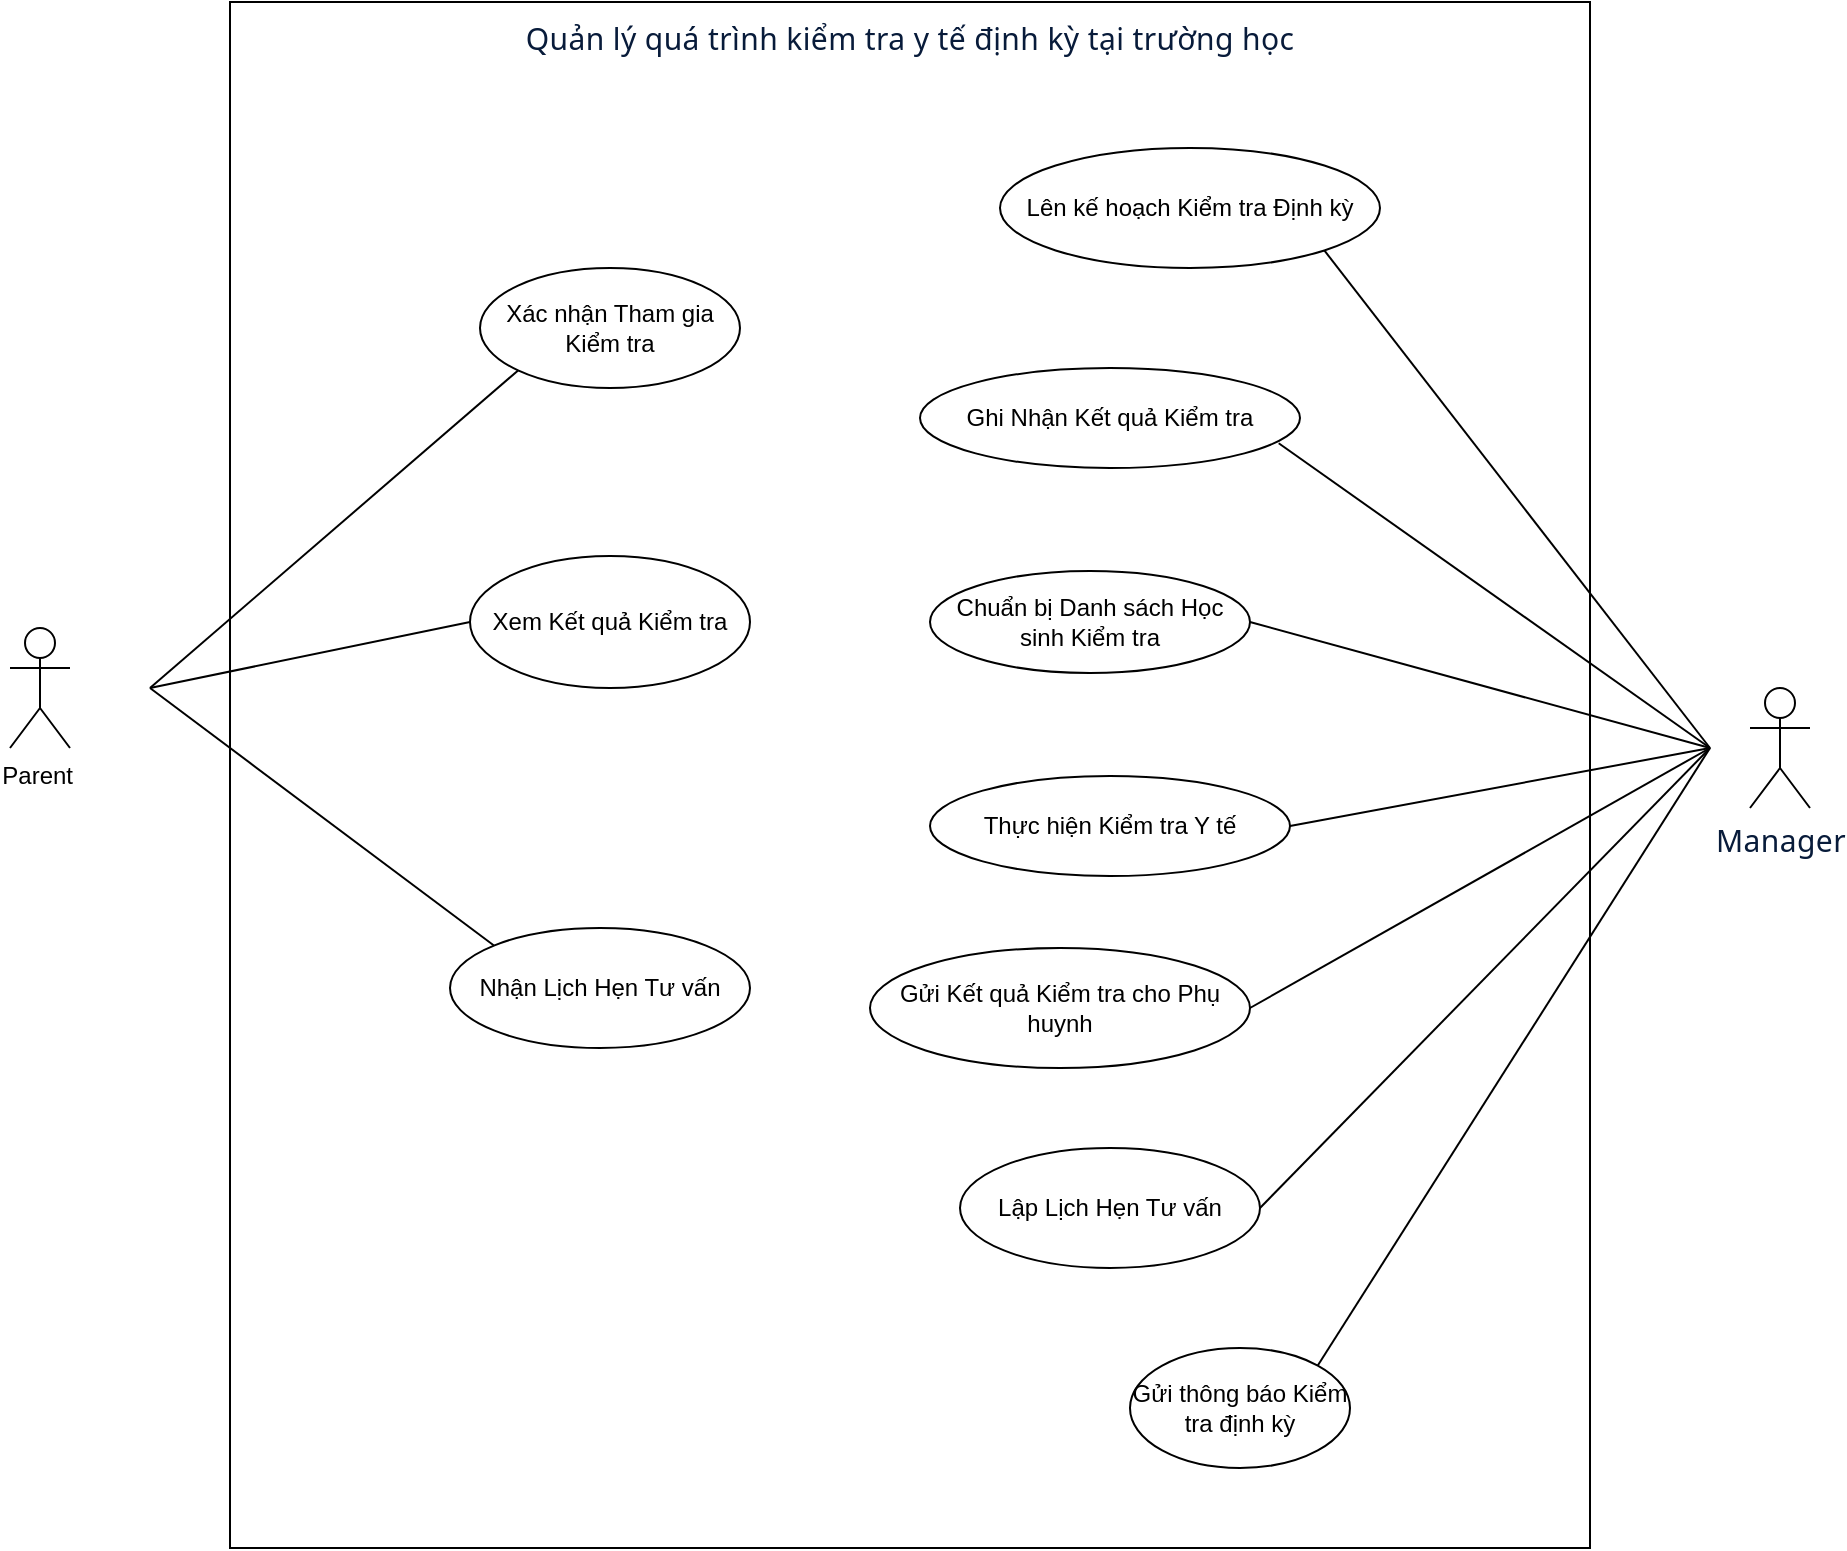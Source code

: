 <mxfile version="27.1.6">
  <diagram name="Page-1" id="Ajozb5T_COAm22OZuGV9">
    <mxGraphModel dx="1737" dy="878" grid="1" gridSize="10" guides="1" tooltips="1" connect="1" arrows="1" fold="1" page="1" pageScale="1" pageWidth="1169" pageHeight="827" math="0" shadow="0">
      <root>
        <mxCell id="0" />
        <mxCell id="1" parent="0" />
        <mxCell id="yor_pRHSaEL866LrV0Xc-28" value="&lt;span style=&quot;color: rgb(8, 27, 58); font-family: SegoeuiPc, &amp;quot;Segoe UI&amp;quot;, &amp;quot;San Francisco&amp;quot;, &amp;quot;Helvetica Neue&amp;quot;, Helvetica, &amp;quot;Lucida Grande&amp;quot;, Roboto, Ubuntu, Tahoma, &amp;quot;Microsoft Sans Serif&amp;quot;, Arial, sans-serif; font-size: 15px; letter-spacing: 0.2px; text-align: start; white-space: pre-wrap; background-color: rgb(255, 255, 255);&quot;&gt;Manager&lt;/span&gt;" style="shape=umlActor;verticalLabelPosition=bottom;verticalAlign=top;html=1;outlineConnect=0;" vertex="1" parent="1">
          <mxGeometry x="1120" y="370" width="30" height="60" as="geometry" />
        </mxCell>
        <mxCell id="yor_pRHSaEL866LrV0Xc-53" value="" style="rounded=0;whiteSpace=wrap;html=1;" vertex="1" parent="1">
          <mxGeometry x="360" y="27" width="680" height="773" as="geometry" />
        </mxCell>
        <mxCell id="yor_pRHSaEL866LrV0Xc-54" value="Xác nhận Tham gia Kiểm tra" style="ellipse;whiteSpace=wrap;html=1;" vertex="1" parent="1">
          <mxGeometry x="485" y="160" width="130" height="60" as="geometry" />
        </mxCell>
        <mxCell id="yor_pRHSaEL866LrV0Xc-55" value="Xem Kết quả Kiểm tra" style="ellipse;whiteSpace=wrap;html=1;" vertex="1" parent="1">
          <mxGeometry x="480" y="304" width="140" height="66" as="geometry" />
        </mxCell>
        <mxCell id="yor_pRHSaEL866LrV0Xc-56" value="Nhận Lịch Hẹn Tư vấn" style="ellipse;whiteSpace=wrap;html=1;" vertex="1" parent="1">
          <mxGeometry x="470" y="490" width="150" height="60" as="geometry" />
        </mxCell>
        <mxCell id="yor_pRHSaEL866LrV0Xc-57" value="Parent&amp;nbsp;" style="shape=umlActor;verticalLabelPosition=bottom;verticalAlign=top;html=1;outlineConnect=0;" vertex="1" parent="1">
          <mxGeometry x="250" y="340" width="30" height="60" as="geometry" />
        </mxCell>
        <mxCell id="yor_pRHSaEL866LrV0Xc-58" value="Lên kế hoạch Kiểm tra Định kỳ" style="ellipse;whiteSpace=wrap;html=1;" vertex="1" parent="1">
          <mxGeometry x="745" y="100" width="190" height="60" as="geometry" />
        </mxCell>
        <mxCell id="yor_pRHSaEL866LrV0Xc-61" value="Ghi Nhận Kết quả Kiểm tra" style="ellipse;whiteSpace=wrap;html=1;" vertex="1" parent="1">
          <mxGeometry x="705" y="210" width="190" height="50" as="geometry" />
        </mxCell>
        <mxCell id="yor_pRHSaEL866LrV0Xc-62" value="Chuẩn bị Danh sách Học sinh Kiểm tra" style="ellipse;whiteSpace=wrap;html=1;" vertex="1" parent="1">
          <mxGeometry x="710" y="311.5" width="160" height="51" as="geometry" />
        </mxCell>
        <mxCell id="yor_pRHSaEL866LrV0Xc-63" value="Thực hiện Kiểm tra Y tế" style="ellipse;whiteSpace=wrap;html=1;" vertex="1" parent="1">
          <mxGeometry x="710" y="414" width="180" height="50" as="geometry" />
        </mxCell>
        <mxCell id="yor_pRHSaEL866LrV0Xc-64" value="Gửi Kết quả Kiểm tra cho Phụ huynh" style="ellipse;whiteSpace=wrap;html=1;" vertex="1" parent="1">
          <mxGeometry x="680" y="500" width="190" height="60" as="geometry" />
        </mxCell>
        <mxCell id="yor_pRHSaEL866LrV0Xc-65" value="&lt;font style=&quot;vertical-align: inherit;&quot;&gt;&lt;font style=&quot;vertical-align: inherit;&quot;&gt;Gửi thông báo Kiểm tra định kỳ&lt;/font&gt;&lt;/font&gt;" style="ellipse;whiteSpace=wrap;html=1;" vertex="1" parent="1">
          <mxGeometry x="810" y="700" width="110" height="60" as="geometry" />
        </mxCell>
        <mxCell id="yor_pRHSaEL866LrV0Xc-66" value="Lập Lịch Hẹn Tư vấn" style="ellipse;whiteSpace=wrap;html=1;" vertex="1" parent="1">
          <mxGeometry x="725" y="600" width="150" height="60" as="geometry" />
        </mxCell>
        <mxCell id="yor_pRHSaEL866LrV0Xc-68" value="" style="endArrow=none;html=1;rounded=0;entryX=0;entryY=1;entryDx=0;entryDy=0;" edge="1" parent="1" target="yor_pRHSaEL866LrV0Xc-54">
          <mxGeometry width="50" height="50" relative="1" as="geometry">
            <mxPoint x="320" y="370" as="sourcePoint" />
            <mxPoint x="720" y="390" as="targetPoint" />
          </mxGeometry>
        </mxCell>
        <mxCell id="yor_pRHSaEL866LrV0Xc-69" value="" style="endArrow=none;html=1;rounded=0;entryX=0;entryY=0.5;entryDx=0;entryDy=0;" edge="1" parent="1" target="yor_pRHSaEL866LrV0Xc-55">
          <mxGeometry width="50" height="50" relative="1" as="geometry">
            <mxPoint x="320" y="370" as="sourcePoint" />
            <mxPoint x="720" y="390" as="targetPoint" />
          </mxGeometry>
        </mxCell>
        <mxCell id="yor_pRHSaEL866LrV0Xc-70" value="" style="endArrow=none;html=1;rounded=0;entryX=0;entryY=0;entryDx=0;entryDy=0;" edge="1" parent="1" target="yor_pRHSaEL866LrV0Xc-56">
          <mxGeometry width="50" height="50" relative="1" as="geometry">
            <mxPoint x="320" y="370" as="sourcePoint" />
            <mxPoint x="720" y="390" as="targetPoint" />
          </mxGeometry>
        </mxCell>
        <mxCell id="yor_pRHSaEL866LrV0Xc-71" value="" style="endArrow=none;html=1;rounded=0;entryX=1;entryY=1;entryDx=0;entryDy=0;" edge="1" parent="1" target="yor_pRHSaEL866LrV0Xc-58">
          <mxGeometry width="50" height="50" relative="1" as="geometry">
            <mxPoint x="1100" y="400" as="sourcePoint" />
            <mxPoint x="720" y="390" as="targetPoint" />
          </mxGeometry>
        </mxCell>
        <mxCell id="yor_pRHSaEL866LrV0Xc-72" value="" style="endArrow=none;html=1;rounded=0;exitX=0.944;exitY=0.753;exitDx=0;exitDy=0;exitPerimeter=0;" edge="1" parent="1" source="yor_pRHSaEL866LrV0Xc-61">
          <mxGeometry width="50" height="50" relative="1" as="geometry">
            <mxPoint x="670" y="440" as="sourcePoint" />
            <mxPoint x="1100" y="400" as="targetPoint" />
          </mxGeometry>
        </mxCell>
        <mxCell id="yor_pRHSaEL866LrV0Xc-73" value="" style="endArrow=none;html=1;rounded=0;exitX=1;exitY=0.5;exitDx=0;exitDy=0;" edge="1" parent="1" source="yor_pRHSaEL866LrV0Xc-62">
          <mxGeometry width="50" height="50" relative="1" as="geometry">
            <mxPoint x="670" y="440" as="sourcePoint" />
            <mxPoint x="1100" y="400" as="targetPoint" />
          </mxGeometry>
        </mxCell>
        <mxCell id="yor_pRHSaEL866LrV0Xc-74" value="" style="endArrow=none;html=1;rounded=0;exitX=1;exitY=0.5;exitDx=0;exitDy=0;" edge="1" parent="1" source="yor_pRHSaEL866LrV0Xc-63">
          <mxGeometry width="50" height="50" relative="1" as="geometry">
            <mxPoint x="670" y="440" as="sourcePoint" />
            <mxPoint x="1100" y="400" as="targetPoint" />
          </mxGeometry>
        </mxCell>
        <mxCell id="yor_pRHSaEL866LrV0Xc-75" value="" style="endArrow=none;html=1;rounded=0;entryX=1;entryY=0.5;entryDx=0;entryDy=0;" edge="1" parent="1" target="yor_pRHSaEL866LrV0Xc-64">
          <mxGeometry width="50" height="50" relative="1" as="geometry">
            <mxPoint x="1100" y="400" as="sourcePoint" />
            <mxPoint x="720" y="390" as="targetPoint" />
          </mxGeometry>
        </mxCell>
        <mxCell id="yor_pRHSaEL866LrV0Xc-76" value="" style="endArrow=none;html=1;rounded=0;entryX=1;entryY=0;entryDx=0;entryDy=0;" edge="1" parent="1" target="yor_pRHSaEL866LrV0Xc-65">
          <mxGeometry width="50" height="50" relative="1" as="geometry">
            <mxPoint x="1100" y="400" as="sourcePoint" />
            <mxPoint x="720" y="390" as="targetPoint" />
          </mxGeometry>
        </mxCell>
        <mxCell id="yor_pRHSaEL866LrV0Xc-77" value="" style="endArrow=none;html=1;rounded=0;entryX=1;entryY=0.5;entryDx=0;entryDy=0;" edge="1" parent="1" target="yor_pRHSaEL866LrV0Xc-66">
          <mxGeometry width="50" height="50" relative="1" as="geometry">
            <mxPoint x="1100" y="400" as="sourcePoint" />
            <mxPoint x="720" y="390" as="targetPoint" />
          </mxGeometry>
        </mxCell>
        <mxCell id="yor_pRHSaEL866LrV0Xc-78" value="&lt;span style=&quot;color: rgb(8, 27, 58); font-family: SegoeuiPc, &amp;quot;Segoe UI&amp;quot;, &amp;quot;San Francisco&amp;quot;, &amp;quot;Helvetica Neue&amp;quot;, Helvetica, &amp;quot;Lucida Grande&amp;quot;, Roboto, Ubuntu, Tahoma, &amp;quot;Microsoft Sans Serif&amp;quot;, Arial, sans-serif; font-size: 15px; letter-spacing: 0.2px; text-align: start; white-space-collapse: preserve; background-color: rgb(255, 255, 255);&quot;&gt;Quản lý quá trình kiểm tra y tế định kỳ tại trường học&lt;/span&gt;" style="text;html=1;align=center;verticalAlign=middle;whiteSpace=wrap;rounded=0;" vertex="1" parent="1">
          <mxGeometry x="370" y="30" width="660" height="30" as="geometry" />
        </mxCell>
      </root>
    </mxGraphModel>
  </diagram>
</mxfile>
